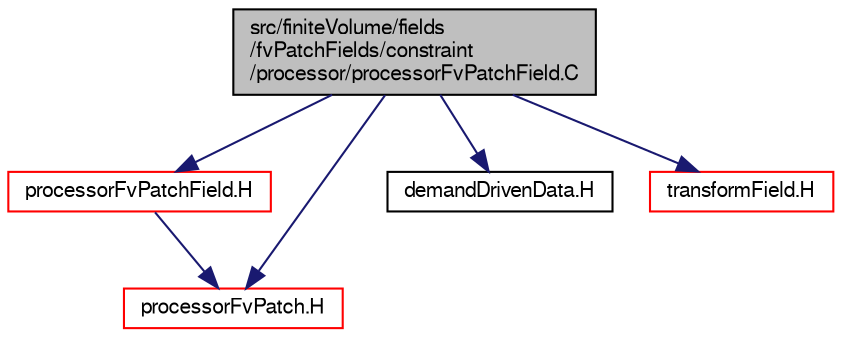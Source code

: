 digraph "src/finiteVolume/fields/fvPatchFields/constraint/processor/processorFvPatchField.C"
{
  bgcolor="transparent";
  edge [fontname="FreeSans",fontsize="10",labelfontname="FreeSans",labelfontsize="10"];
  node [fontname="FreeSans",fontsize="10",shape=record];
  Node0 [label="src/finiteVolume/fields\l/fvPatchFields/constraint\l/processor/processorFvPatchField.C",height=0.2,width=0.4,color="black", fillcolor="grey75", style="filled", fontcolor="black"];
  Node0 -> Node1 [color="midnightblue",fontsize="10",style="solid",fontname="FreeSans"];
  Node1 [label="processorFvPatchField.H",height=0.2,width=0.4,color="red",URL="$a01676.html"];
  Node1 -> Node200 [color="midnightblue",fontsize="10",style="solid",fontname="FreeSans"];
  Node200 [label="processorFvPatch.H",height=0.2,width=0.4,color="red",URL="$a03620.html"];
  Node0 -> Node200 [color="midnightblue",fontsize="10",style="solid",fontname="FreeSans"];
  Node0 -> Node260 [color="midnightblue",fontsize="10",style="solid",fontname="FreeSans"];
  Node260 [label="demandDrivenData.H",height=0.2,width=0.4,color="black",URL="$a10367.html",tooltip="Template functions to aid in the implementation of demand driven data. "];
  Node0 -> Node261 [color="midnightblue",fontsize="10",style="solid",fontname="FreeSans"];
  Node261 [label="transformField.H",height=0.2,width=0.4,color="red",URL="$a09734.html",tooltip="Spatial transformation functions for primitive fields. "];
}
